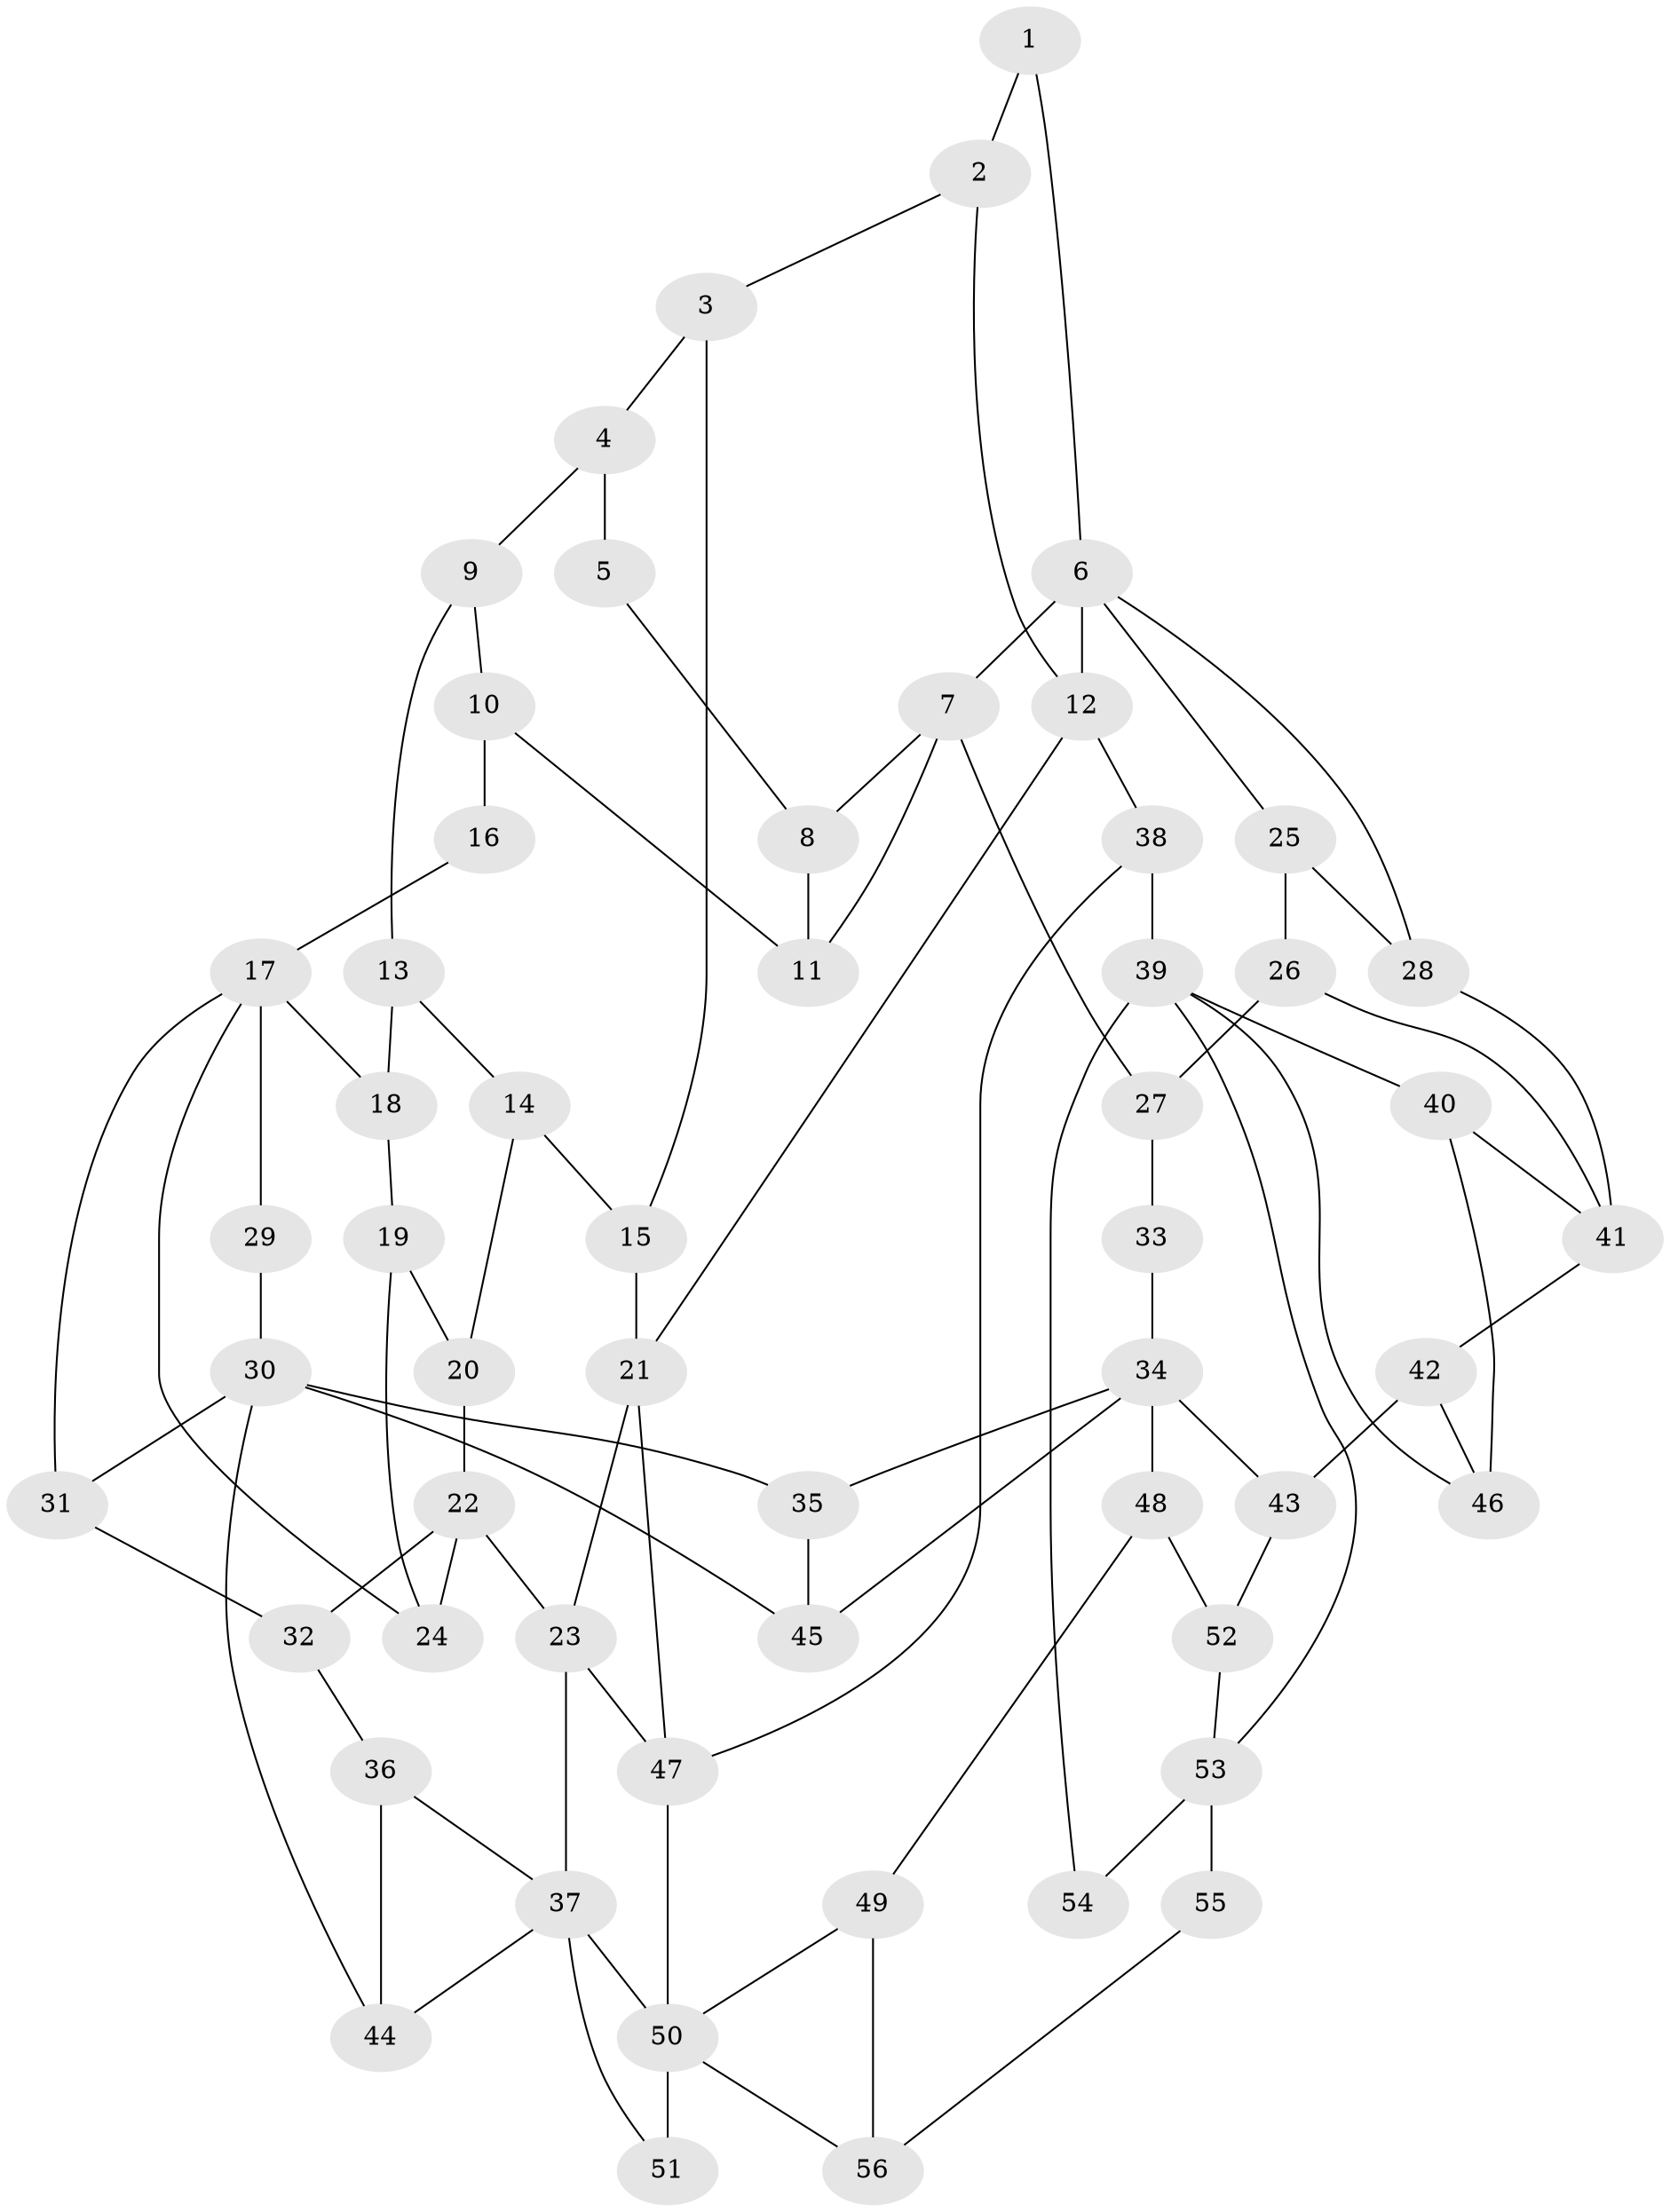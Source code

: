 // original degree distribution, {3: 0.022222222222222223, 6: 0.25555555555555554, 4: 0.2777777777777778, 5: 0.4444444444444444}
// Generated by graph-tools (version 1.1) at 2025/54/03/04/25 22:54:23]
// undirected, 56 vertices, 91 edges
graph export_dot {
  node [color=gray90,style=filled];
  1;
  2;
  3;
  4;
  5;
  6;
  7;
  8;
  9;
  10;
  11;
  12;
  13;
  14;
  15;
  16;
  17;
  18;
  19;
  20;
  21;
  22;
  23;
  24;
  25;
  26;
  27;
  28;
  29;
  30;
  31;
  32;
  33;
  34;
  35;
  36;
  37;
  38;
  39;
  40;
  41;
  42;
  43;
  44;
  45;
  46;
  47;
  48;
  49;
  50;
  51;
  52;
  53;
  54;
  55;
  56;
  1 -- 2 [weight=1.0];
  1 -- 6 [weight=1.0];
  2 -- 3 [weight=1.0];
  2 -- 12 [weight=1.0];
  3 -- 4 [weight=1.0];
  3 -- 15 [weight=1.0];
  4 -- 5 [weight=1.0];
  4 -- 9 [weight=1.0];
  5 -- 8 [weight=1.0];
  6 -- 7 [weight=2.0];
  6 -- 12 [weight=1.0];
  6 -- 25 [weight=1.0];
  6 -- 28 [weight=1.0];
  7 -- 8 [weight=1.0];
  7 -- 11 [weight=1.0];
  7 -- 27 [weight=1.0];
  8 -- 11 [weight=1.0];
  9 -- 10 [weight=1.0];
  9 -- 13 [weight=1.0];
  10 -- 11 [weight=1.0];
  10 -- 16 [weight=1.0];
  12 -- 21 [weight=1.0];
  12 -- 38 [weight=1.0];
  13 -- 14 [weight=1.0];
  13 -- 18 [weight=1.0];
  14 -- 15 [weight=1.0];
  14 -- 20 [weight=1.0];
  15 -- 21 [weight=1.0];
  16 -- 17 [weight=2.0];
  17 -- 18 [weight=1.0];
  17 -- 24 [weight=1.0];
  17 -- 29 [weight=1.0];
  17 -- 31 [weight=1.0];
  18 -- 19 [weight=1.0];
  19 -- 20 [weight=1.0];
  19 -- 24 [weight=1.0];
  20 -- 22 [weight=1.0];
  21 -- 23 [weight=1.0];
  21 -- 47 [weight=1.0];
  22 -- 23 [weight=2.0];
  22 -- 24 [weight=1.0];
  22 -- 32 [weight=1.0];
  23 -- 37 [weight=2.0];
  23 -- 47 [weight=1.0];
  25 -- 26 [weight=1.0];
  25 -- 28 [weight=1.0];
  26 -- 27 [weight=1.0];
  26 -- 41 [weight=1.0];
  27 -- 33 [weight=1.0];
  28 -- 41 [weight=1.0];
  29 -- 30 [weight=2.0];
  30 -- 31 [weight=1.0];
  30 -- 35 [weight=1.0];
  30 -- 44 [weight=1.0];
  30 -- 45 [weight=1.0];
  31 -- 32 [weight=1.0];
  32 -- 36 [weight=1.0];
  33 -- 34 [weight=2.0];
  34 -- 35 [weight=1.0];
  34 -- 43 [weight=1.0];
  34 -- 45 [weight=1.0];
  34 -- 48 [weight=1.0];
  35 -- 45 [weight=1.0];
  36 -- 37 [weight=1.0];
  36 -- 44 [weight=1.0];
  37 -- 44 [weight=1.0];
  37 -- 50 [weight=1.0];
  37 -- 51 [weight=1.0];
  38 -- 39 [weight=2.0];
  38 -- 47 [weight=1.0];
  39 -- 40 [weight=1.0];
  39 -- 46 [weight=1.0];
  39 -- 53 [weight=1.0];
  39 -- 54 [weight=1.0];
  40 -- 41 [weight=1.0];
  40 -- 46 [weight=1.0];
  41 -- 42 [weight=1.0];
  42 -- 43 [weight=1.0];
  42 -- 46 [weight=1.0];
  43 -- 52 [weight=1.0];
  47 -- 50 [weight=1.0];
  48 -- 49 [weight=1.0];
  48 -- 52 [weight=1.0];
  49 -- 50 [weight=1.0];
  49 -- 56 [weight=1.0];
  50 -- 51 [weight=2.0];
  50 -- 56 [weight=1.0];
  52 -- 53 [weight=1.0];
  53 -- 54 [weight=2.0];
  53 -- 55 [weight=2.0];
  55 -- 56 [weight=1.0];
}
